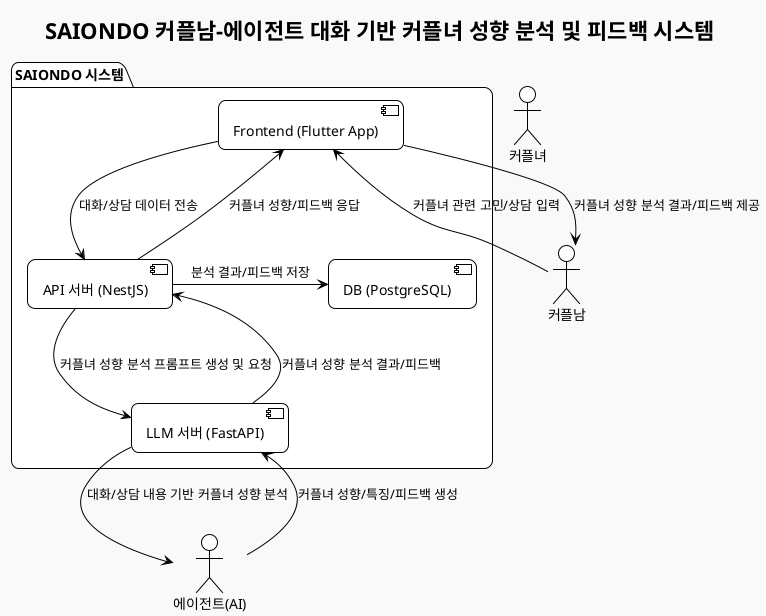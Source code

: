 @startuml
!theme plain
skinparam componentStyle uml2
skinparam shadowing false
skinparam roundcorner 15
skinparam monochrome true
skinparam backgroundColor #F9F9F9
skinparam ArrowColor Black
skinparam ArrowFontColor Black
skinparam defaultFontName "Nanum Gothic"

title SAIONDO 커플남-에이전트 대화 기반 커플녀 성향 분석 및 피드백 시스템

actor "커플남" as Male
actor "커플녀" as Female
actor "에이전트(AI)" as Agent

package "SAIONDO 시스템" {
  [Frontend (Flutter App)]
  [API 서버 (NestJS)]
  [LLM 서버 (FastAPI)]
  [DB (PostgreSQL)]
}

Male -> [Frontend (Flutter App)] : 커플녀 관련 고민/상담 입력
[Frontend (Flutter App)] -> [API 서버 (NestJS)] : 대화/상담 데이터 전송
[API 서버 (NestJS)] -> [LLM 서버 (FastAPI)] : 커플녀 성향 분석 프롬프트 생성 및 요청
[LLM 서버 (FastAPI)] --> Agent : 대화/상담 내용 기반 커플녀 성향 분석
Agent --> [LLM 서버 (FastAPI)] : 커플녀 성향/특징/피드백 생성
[LLM 서버 (FastAPI)] --> [API 서버 (NestJS)] : 커플녀 성향 분석 결과/피드백
[API 서버 (NestJS)] -> [DB (PostgreSQL)] : 분석 결과/피드백 저장
[API 서버 (NestJS)] --> [Frontend (Flutter App)] : 커플녀 성향/피드백 응답
[Frontend (Flutter App)] --> Male : 커플녀 성향 분석 결과/피드백 제공

@enduml

